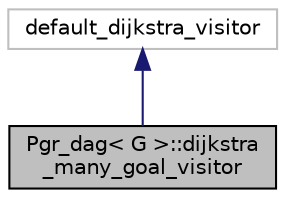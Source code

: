 digraph "Pgr_dag&lt; G &gt;::dijkstra_many_goal_visitor"
{
 // LATEX_PDF_SIZE
  edge [fontname="Helvetica",fontsize="10",labelfontname="Helvetica",labelfontsize="10"];
  node [fontname="Helvetica",fontsize="10",shape=record];
  Node1 [label="Pgr_dag\< G \>::dijkstra\l_many_goal_visitor",height=0.2,width=0.4,color="black", fillcolor="grey75", style="filled", fontcolor="black",tooltip="class for stopping when all targets are found"];
  Node2 -> Node1 [dir="back",color="midnightblue",fontsize="10",style="solid",fontname="Helvetica"];
  Node2 [label="default_dijkstra_visitor",height=0.2,width=0.4,color="grey75", fillcolor="white", style="filled",tooltip=" "];
}
